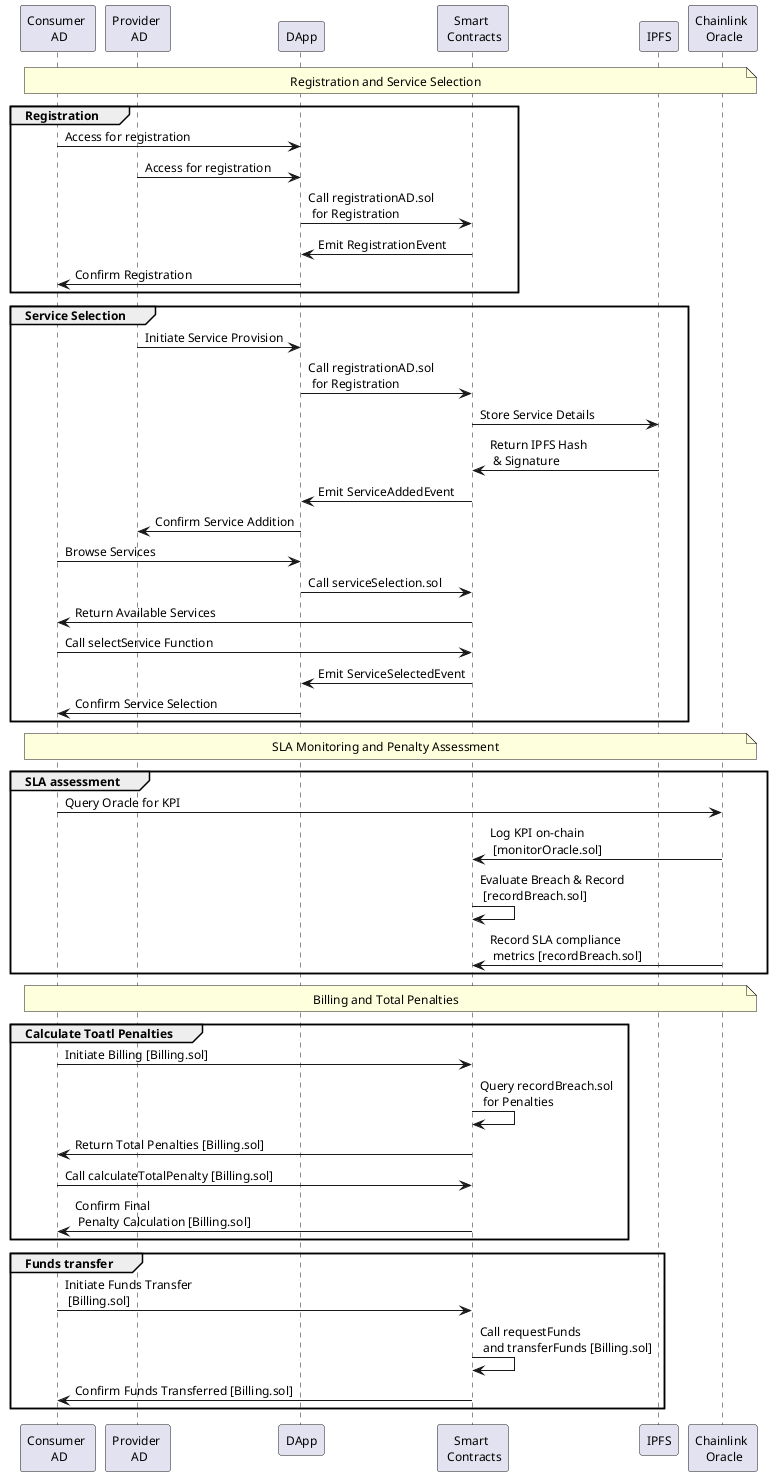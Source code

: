 @startuml sequence_diagram
skinparam defaultFontSize 12

participant "Consumer \n AD" as CAD
participant "Provider \n AD" as PAD
participant "DApp" as DAPP
participant "Smart \n Contracts" as SC
participant "IPFS" as IPFS
participant "Chainlink \n Oracle" as ORACLE

note over CAD, ORACLE: Registration and Service Selection
group Registration
CAD -> DAPP: Access for registration
PAD -> DAPP: Access for registration
DAPP -> SC: Call registrationAD.sol \n for Registration
SC -> DAPP: Emit RegistrationEvent
DAPP -> CAD: Confirm Registration
end group

group Service Selection
PAD -> DAPP: Initiate Service Provision
DAPP -> SC: Call registrationAD.sol \n for Registration
SC -> IPFS: Store Service Details
IPFS -> SC: Return IPFS Hash \n & Signature
SC -> DAPP: Emit ServiceAddedEvent
DAPP -> PAD: Confirm Service Addition

CAD -> DAPP: Browse Services
DAPP -> SC: Call serviceSelection.sol
SC -> CAD: Return Available Services
CAD -> SC: Call selectService Function
SC -> DAPP: Emit ServiceSelectedEvent
DAPP -> CAD: Confirm Service Selection
end group


note over CAD, ORACLE: SLA Monitoring and Penalty Assessment
group SLA assessment
CAD -> ORACLE: Query Oracle for KPI
ORACLE -> SC: Log KPI on-chain \n [monitorOracle.sol]
SC -> SC: Evaluate Breach & Record \n [recordBreach.sol]
ORACLE -> SC: Record SLA compliance \n metrics [recordBreach.sol]
end group

note over CAD, ORACLE: Billing and Total Penalties
group Calculate Toatl Penalties
CAD -> SC: Initiate Billing [Billing.sol]
SC -> SC: Query recordBreach.sol \n for Penalties
SC -> CAD: Return Total Penalties [Billing.sol]
CAD -> SC: Call calculateTotalPenalty [Billing.sol]
SC -> CAD: Confirm Final \n Penalty Calculation [Billing.sol]
end group

group Funds transfer
CAD -> SC: Initiate Funds Transfer \n [Billing.sol]
SC -> SC: Call requestFunds \n and transferFunds [Billing.sol]
SC -> CAD: Confirm Funds Transferred [Billing.sol]
end group

@enduml